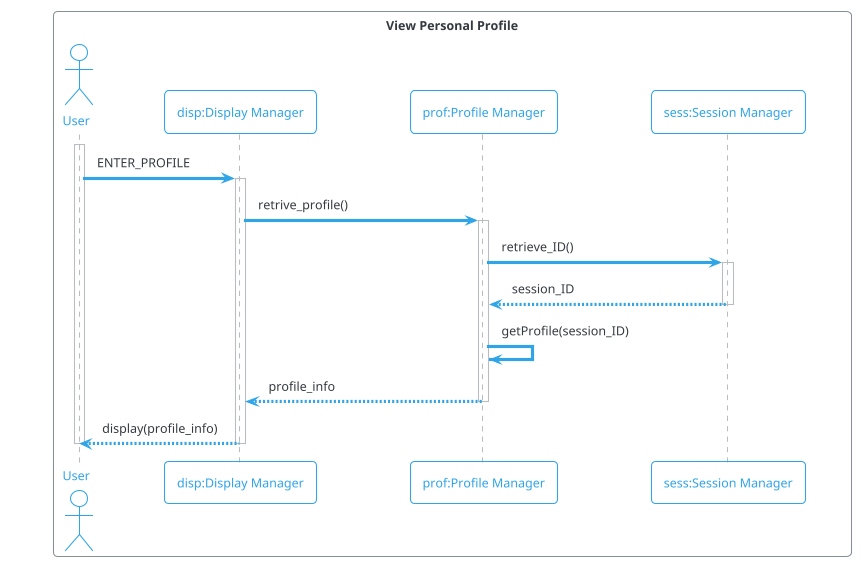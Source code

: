 @startuml view_profile
!theme cerulean-outline
box "View Personal Profile"
actor "User" as user
participant "disp:Display Manager" as disp
participant "prof:Profile Manager" as prof
participant "sess:Session Manager" as sess
end box
activate user
user -> disp ++ : ENTER_PROFILE
disp -> prof ++ : retrive_profile()
prof -> sess ++ : retrieve_ID()
sess --> prof -- : session_ID
prof -> prof : getProfile(session_ID)
prof --> disp -- : profile_info
disp --> user -- : display(profile_info)
deactivate user
@enduml